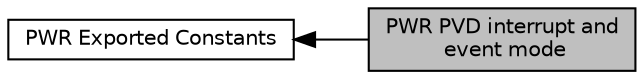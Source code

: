 digraph "PWR PVD interrupt and event mode"
{
  edge [fontname="Helvetica",fontsize="10",labelfontname="Helvetica",labelfontsize="10"];
  node [fontname="Helvetica",fontsize="10",shape=box];
  rankdir=LR;
  Node2 [label="PWR Exported Constants",height=0.2,width=0.4,color="black", fillcolor="white", style="filled",URL="$group___p_w_r___exported___constants.html",tooltip=" "];
  Node1 [label="PWR PVD interrupt and\l event mode",height=0.2,width=0.4,color="black", fillcolor="grey75", style="filled", fontcolor="black",tooltip=" "];
  Node2->Node1 [shape=plaintext, dir="back", style="solid"];
}
